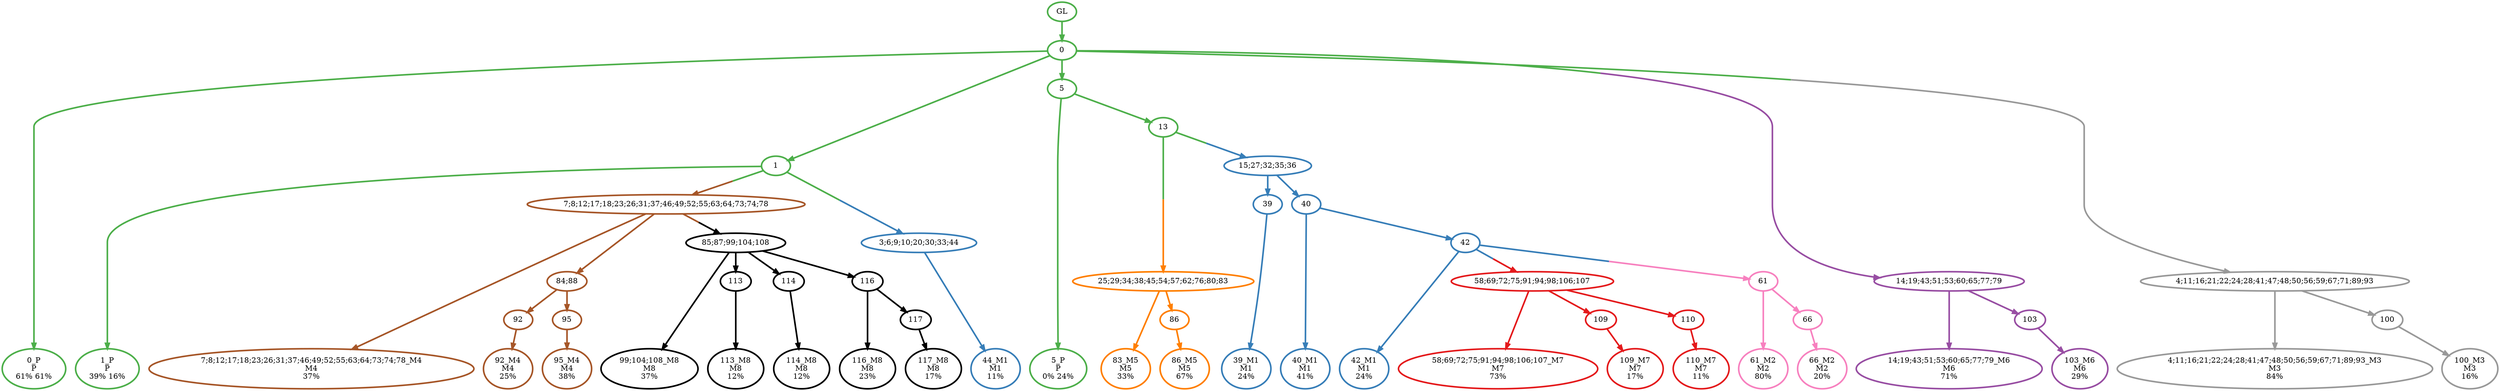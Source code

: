digraph T {
	{
		rank=same
		53 [penwidth=3,colorscheme=set19,color=3,label="0_P\nP\n61% 61%"]
		51 [penwidth=3,colorscheme=set19,color=3,label="1_P\nP\n39% 16%"]
		49 [penwidth=3,colorscheme=set19,color=3,label="5_P\nP\n0% 24%"]
		48 [penwidth=3,colorscheme=set19,color=2,label="44_M1\nM1\n11%"]
		45 [penwidth=3,colorscheme=set19,color=2,label="39_M1\nM1\n24%"]
		43 [penwidth=3,colorscheme=set19,color=2,label="40_M1\nM1\n41%"]
		41 [penwidth=3,colorscheme=set19,color=2,label="42_M1\nM1\n24%"]
		40 [penwidth=3,colorscheme=set19,color=8,label="61_M2\nM2\n80%"]
		38 [penwidth=3,colorscheme=set19,color=8,label="66_M2\nM2\n20%"]
		37 [penwidth=3,colorscheme=set19,color=9,label="4;11;16;21;22;24;28;41;47;48;50;56;59;67;71;89;93_M3\nM3\n84%"]
		35 [penwidth=3,colorscheme=set19,color=9,label="100_M3\nM3\n16%"]
		34 [penwidth=3,colorscheme=set19,color=7,label="7;8;12;17;18;23;26;31;37;46;49;52;55;63;64;73;74;78_M4\nM4\n37%"]
		31 [penwidth=3,colorscheme=set19,color=7,label="92_M4\nM4\n25%"]
		29 [penwidth=3,colorscheme=set19,color=7,label="95_M4\nM4\n38%"]
		28 [penwidth=3,colorscheme=set19,color=5,label="83_M5\nM5\n33%"]
		26 [penwidth=3,colorscheme=set19,color=5,label="86_M5\nM5\n67%"]
		25 [penwidth=3,colorscheme=set19,color=4,label="14;19;43;51;53;60;65;77;79_M6\nM6\n71%"]
		23 [penwidth=3,colorscheme=set19,color=4,label="103_M6\nM6\n29%"]
		22 [penwidth=3,colorscheme=set19,color=1,label="58;69;72;75;91;94;98;106;107_M7\nM7\n73%"]
		20 [penwidth=3,colorscheme=set19,color=1,label="109_M7\nM7\n17%"]
		18 [penwidth=3,colorscheme=set19,color=1,label="110_M7\nM7\n11%"]
		17 [penwidth=3,colorscheme=set19,color=10,label="99;104;108_M8\nM8\n37%"]
		15 [penwidth=3,colorscheme=set19,color=10,label="113_M8\nM8\n12%"]
		13 [penwidth=3,colorscheme=set19,color=10,label="114_M8\nM8\n12%"]
		11 [penwidth=3,colorscheme=set19,color=10,label="116_M8\nM8\n23%"]
		9 [penwidth=3,colorscheme=set19,color=10,label="117_M8\nM8\n17%"]
	}
	55 [penwidth=3,colorscheme=set19,color=3,label="GL"]
	54 [penwidth=3,colorscheme=set19,color=3,label="0"]
	52 [penwidth=3,colorscheme=set19,color=3,label="1"]
	50 [penwidth=3,colorscheme=set19,color=3,label="5"]
	47 [penwidth=3,colorscheme=set19,color=3,label="13"]
	46 [penwidth=3,colorscheme=set19,color=2,label="39"]
	44 [penwidth=3,colorscheme=set19,color=2,label="40"]
	42 [penwidth=3,colorscheme=set19,color=2,label="42"]
	39 [penwidth=3,colorscheme=set19,color=8,label="66"]
	36 [penwidth=3,colorscheme=set19,color=9,label="100"]
	33 [penwidth=3,colorscheme=set19,color=7,label="84;88"]
	32 [penwidth=3,colorscheme=set19,color=7,label="92"]
	30 [penwidth=3,colorscheme=set19,color=7,label="95"]
	27 [penwidth=3,colorscheme=set19,color=5,label="86"]
	24 [penwidth=3,colorscheme=set19,color=4,label="103"]
	21 [penwidth=3,colorscheme=set19,color=1,label="109"]
	19 [penwidth=3,colorscheme=set19,color=1,label="110"]
	16 [penwidth=3,colorscheme=set19,color=10,label="113"]
	14 [penwidth=3,colorscheme=set19,color=10,label="114"]
	12 [penwidth=3,colorscheme=set19,color=10,label="116"]
	10 [penwidth=3,colorscheme=set19,color=10,label="117"]
	8 [penwidth=3,colorscheme=set19,color=10,label="85;87;99;104;108"]
	7 [penwidth=3,colorscheme=set19,color=1,label="58;69;72;75;91;94;98;106;107"]
	6 [penwidth=3,colorscheme=set19,color=8,label="61"]
	5 [penwidth=3,colorscheme=set19,color=4,label="14;19;43;51;53;60;65;77;79"]
	4 [penwidth=3,colorscheme=set19,color=9,label="4;11;16;21;22;24;28;41;47;48;50;56;59;67;71;89;93"]
	3 [penwidth=3,colorscheme=set19,color=7,label="7;8;12;17;18;23;26;31;37;46;49;52;55;63;64;73;74;78"]
	2 [penwidth=3,colorscheme=set19,color=5,label="25;29;34;38;45;54;57;62;76;80;83"]
	1 [penwidth=3,colorscheme=set19,color=2,label="15;27;32;35;36"]
	0 [penwidth=3,colorscheme=set19,color=2,label="3;6;9;10;20;30;33;44"]
	55 -> 54 [penwidth=3,colorscheme=set19,color=3]
	54 -> 53 [penwidth=3,colorscheme=set19,color=3]
	54 -> 52 [penwidth=3,colorscheme=set19,color=3]
	54 -> 50 [penwidth=3,colorscheme=set19,color=3]
	54 -> 5 [penwidth=3,colorscheme=set19,color="3;0.5:4"]
	54 -> 4 [penwidth=3,colorscheme=set19,color="3;0.5:9"]
	52 -> 51 [penwidth=3,colorscheme=set19,color=3]
	52 -> 3 [penwidth=3,colorscheme=set19,color="3;0.5:7"]
	52 -> 0 [penwidth=3,colorscheme=set19,color="3;0.5:2"]
	50 -> 49 [penwidth=3,colorscheme=set19,color=3]
	50 -> 47 [penwidth=3,colorscheme=set19,color=3]
	47 -> 2 [penwidth=3,colorscheme=set19,color="3;0.5:5"]
	47 -> 1 [penwidth=3,colorscheme=set19,color="3;0.5:2"]
	46 -> 45 [penwidth=3,colorscheme=set19,color=2]
	44 -> 43 [penwidth=3,colorscheme=set19,color=2]
	44 -> 42 [penwidth=3,colorscheme=set19,color=2]
	42 -> 41 [penwidth=3,colorscheme=set19,color=2]
	42 -> 7 [penwidth=3,colorscheme=set19,color="2;0.5:1"]
	42 -> 6 [penwidth=3,colorscheme=set19,color="2;0.5:8"]
	39 -> 38 [penwidth=3,colorscheme=set19,color=8]
	36 -> 35 [penwidth=3,colorscheme=set19,color=9]
	33 -> 32 [penwidth=3,colorscheme=set19,color=7]
	33 -> 30 [penwidth=3,colorscheme=set19,color=7]
	32 -> 31 [penwidth=3,colorscheme=set19,color=7]
	30 -> 29 [penwidth=3,colorscheme=set19,color=7]
	27 -> 26 [penwidth=3,colorscheme=set19,color=5]
	24 -> 23 [penwidth=3,colorscheme=set19,color=4]
	21 -> 20 [penwidth=3,colorscheme=set19,color=1]
	19 -> 18 [penwidth=3,colorscheme=set19,color=1]
	16 -> 15 [penwidth=3,colorscheme=set19,color=10]
	14 -> 13 [penwidth=3,colorscheme=set19,color=10]
	12 -> 11 [penwidth=3,colorscheme=set19,color=10]
	12 -> 10 [penwidth=3,colorscheme=set19,color=10]
	10 -> 9 [penwidth=3,colorscheme=set19,color=10]
	8 -> 17 [penwidth=3,colorscheme=set19,color=10]
	8 -> 16 [penwidth=3,colorscheme=set19,color=10]
	8 -> 14 [penwidth=3,colorscheme=set19,color=10]
	8 -> 12 [penwidth=3,colorscheme=set19,color=10]
	7 -> 22 [penwidth=3,colorscheme=set19,color=1]
	7 -> 21 [penwidth=3,colorscheme=set19,color=1]
	7 -> 19 [penwidth=3,colorscheme=set19,color=1]
	6 -> 40 [penwidth=3,colorscheme=set19,color=8]
	6 -> 39 [penwidth=3,colorscheme=set19,color=8]
	5 -> 25 [penwidth=3,colorscheme=set19,color=4]
	5 -> 24 [penwidth=3,colorscheme=set19,color=4]
	4 -> 37 [penwidth=3,colorscheme=set19,color=9]
	4 -> 36 [penwidth=3,colorscheme=set19,color=9]
	3 -> 34 [penwidth=3,colorscheme=set19,color=7]
	3 -> 33 [penwidth=3,colorscheme=set19,color=7]
	3 -> 8 [penwidth=3,colorscheme=set19,color="7;0.5:10"]
	2 -> 28 [penwidth=3,colorscheme=set19,color=5]
	2 -> 27 [penwidth=3,colorscheme=set19,color=5]
	1 -> 46 [penwidth=3,colorscheme=set19,color=2]
	1 -> 44 [penwidth=3,colorscheme=set19,color=2]
	0 -> 48 [penwidth=3,colorscheme=set19,color=2]
}

